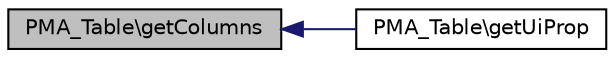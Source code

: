 digraph G
{
  edge [fontname="Helvetica",fontsize="10",labelfontname="Helvetica",labelfontsize="10"];
  node [fontname="Helvetica",fontsize="10",shape=record];
  rankdir="LR";
  Node1 [label="PMA_Table\\getColumns",height=0.2,width=0.4,color="black", fillcolor="grey75", style="filled" fontcolor="black"];
  Node1 -> Node2 [dir="back",color="midnightblue",fontsize="10",style="solid",fontname="Helvetica"];
  Node2 [label="PMA_Table\\getUiProp",height=0.2,width=0.4,color="black", fillcolor="white", style="filled",URL="$classPMA__Table.html#a15649aedf83cf885270fd35489e16a62",tooltip="Get a property from UI preferences."];
}
